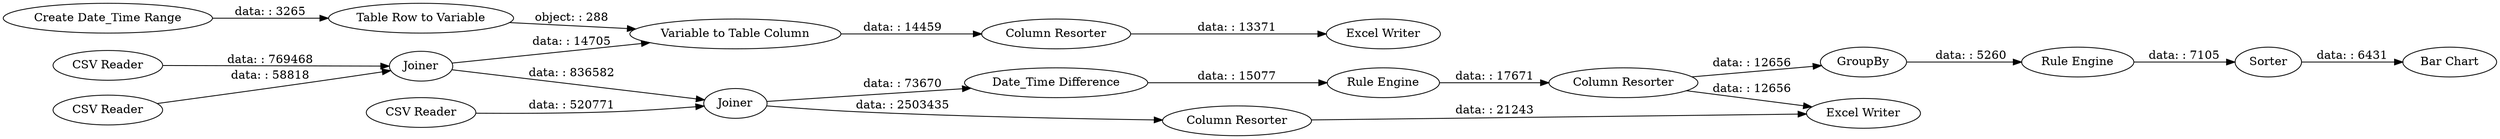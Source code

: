 digraph {
	"2562841438673603063_14" [label="Date_Time Difference"]
	"2932487574463650738_21" [label=GroupBy]
	"2562841438673603063_4" [label=Joiner]
	"2562841438673603063_10" [label="Table Row to Variable"]
	"2562841438673603063_11" [label="Column Resorter"]
	"2562841438673603063_6" [label="Column Resorter"]
	"2932487574463650738_23" [label="Rule Engine"]
	"2562841438673603063_20" [label="Excel Writer"]
	"2562841438673603063_1" [label="CSV Reader"]
	"2932487574463650738_24" [label=Sorter]
	"2562841438673603063_9" [label="Variable to Table Column"]
	"2562841438673603063_5" [label=Joiner]
	"2562841438673603063_3" [label="CSV Reader"]
	"2562841438673603063_16" [label="Column Resorter"]
	"2562841438673603063_15" [label="Rule Engine"]
	"2562841438673603063_2" [label="CSV Reader"]
	"2562841438673603063_7" [label="Create Date_Time Range"]
	"2562841438673603063_17" [label="Excel Writer"]
	"2562841438673603063_22" [label="Bar Chart"]
	"2562841438673603063_9" -> "2562841438673603063_11" [label="data: : 14459"]
	"2562841438673603063_16" -> "2562841438673603063_17" [label="data: : 12656"]
	"2932487574463650738_21" -> "2932487574463650738_23" [label="data: : 5260"]
	"2562841438673603063_3" -> "2562841438673603063_4" [label="data: : 769468"]
	"2562841438673603063_4" -> "2562841438673603063_9" [label="data: : 14705"]
	"2562841438673603063_7" -> "2562841438673603063_10" [label="data: : 3265"]
	"2562841438673603063_5" -> "2562841438673603063_6" [label="data: : 2503435"]
	"2562841438673603063_16" -> "2932487574463650738_21" [label="data: : 12656"]
	"2562841438673603063_14" -> "2562841438673603063_15" [label="data: : 15077"]
	"2562841438673603063_5" -> "2562841438673603063_14" [label="data: : 73670"]
	"2562841438673603063_1" -> "2562841438673603063_5" [label="data: : 520771"]
	"2562841438673603063_6" -> "2562841438673603063_17" [label="data: : 21243"]
	"2932487574463650738_23" -> "2932487574463650738_24" [label="data: : 7105"]
	"2562841438673603063_15" -> "2562841438673603063_16" [label="data: : 17671"]
	"2562841438673603063_10" -> "2562841438673603063_9" [label="object: : 288"]
	"2562841438673603063_2" -> "2562841438673603063_4" [label="data: : 58818"]
	"2562841438673603063_4" -> "2562841438673603063_5" [label="data: : 836582"]
	"2932487574463650738_24" -> "2562841438673603063_22" [label="data: : 6431"]
	"2562841438673603063_11" -> "2562841438673603063_20" [label="data: : 13371"]
	rankdir=LR
}
